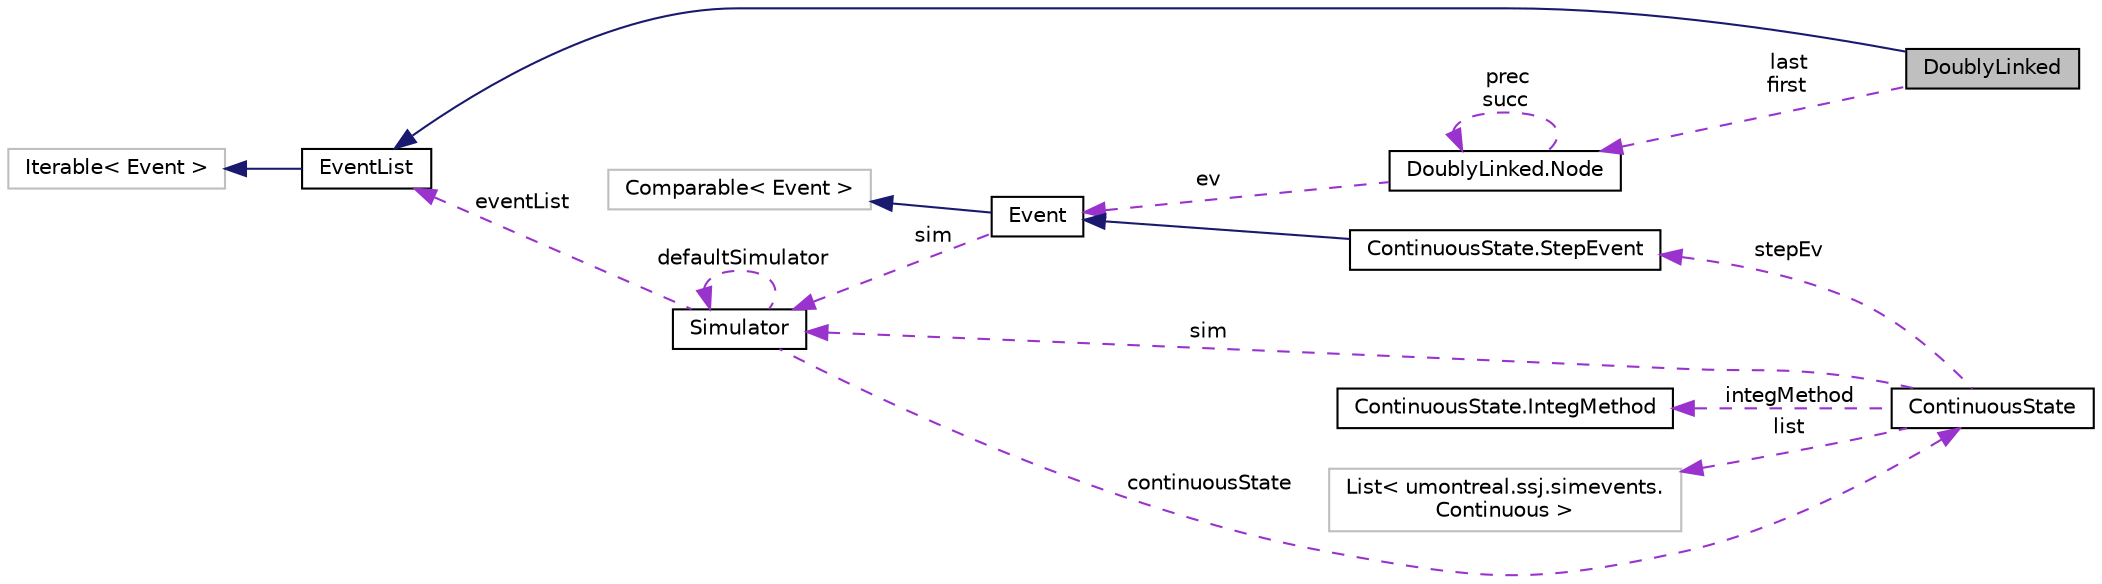 digraph "DoublyLinked"
{
 // INTERACTIVE_SVG=YES
  bgcolor="transparent";
  edge [fontname="Helvetica",fontsize="10",labelfontname="Helvetica",labelfontsize="10"];
  node [fontname="Helvetica",fontsize="10",shape=record];
  rankdir="LR";
  Node3 [label="DoublyLinked",height=0.2,width=0.4,color="black", fillcolor="grey75", style="filled", fontcolor="black"];
  Node4 -> Node3 [dir="back",color="midnightblue",fontsize="10",style="solid",fontname="Helvetica"];
  Node4 [label="EventList",height=0.2,width=0.4,color="black",URL="$d8/d4a/interfaceumontreal_1_1ssj_1_1simevents_1_1eventlist_1_1EventList.html",tooltip="An interface for implementations of event lists. "];
  Node5 -> Node4 [dir="back",color="midnightblue",fontsize="10",style="solid",fontname="Helvetica"];
  Node5 [label="Iterable\< Event \>",height=0.2,width=0.4,color="grey75"];
  Node6 -> Node3 [dir="back",color="darkorchid3",fontsize="10",style="dashed",label=" last\nfirst" ,fontname="Helvetica"];
  Node6 [label="DoublyLinked.Node",height=0.2,width=0.4,color="black",URL="$da/dee/classumontreal_1_1ssj_1_1simevents_1_1eventlist_1_1DoublyLinked_1_1Node.html"];
  Node7 -> Node6 [dir="back",color="darkorchid3",fontsize="10",style="dashed",label=" ev" ,fontname="Helvetica"];
  Node7 [label="Event",height=0.2,width=0.4,color="black",URL="$dc/dc0/classumontreal_1_1ssj_1_1simevents_1_1Event.html",tooltip="This abstract class provides event scheduling tools. "];
  Node8 -> Node7 [dir="back",color="midnightblue",fontsize="10",style="solid",fontname="Helvetica"];
  Node8 [label="Comparable\< Event \>",height=0.2,width=0.4,color="grey75"];
  Node9 -> Node7 [dir="back",color="darkorchid3",fontsize="10",style="dashed",label=" sim" ,fontname="Helvetica"];
  Node9 [label="Simulator",height=0.2,width=0.4,color="black",URL="$d0/df5/classumontreal_1_1ssj_1_1simevents_1_1Simulator.html",tooltip="Represents the executive of a discrete-event simulator. "];
  Node9 -> Node9 [dir="back",color="darkorchid3",fontsize="10",style="dashed",label=" defaultSimulator" ,fontname="Helvetica"];
  Node4 -> Node9 [dir="back",color="darkorchid3",fontsize="10",style="dashed",label=" eventList" ,fontname="Helvetica"];
  Node10 -> Node9 [dir="back",color="darkorchid3",fontsize="10",style="dashed",label=" continuousState" ,fontname="Helvetica"];
  Node10 [label="ContinuousState",height=0.2,width=0.4,color="black",URL="$d8/d68/classumontreal_1_1ssj_1_1simevents_1_1ContinuousState.html",tooltip="Represents the portion of the simulator’s state associated with continuous-time simulation. "];
  Node9 -> Node10 [dir="back",color="darkorchid3",fontsize="10",style="dashed",label=" sim" ,fontname="Helvetica"];
  Node11 -> Node10 [dir="back",color="darkorchid3",fontsize="10",style="dashed",label=" integMethod" ,fontname="Helvetica"];
  Node11 [label="ContinuousState.IntegMethod",height=0.2,width=0.4,color="black",URL="$d1/ddb/enumumontreal_1_1ssj_1_1simevents_1_1ContinuousState_1_1IntegMethod.html"];
  Node12 -> Node10 [dir="back",color="darkorchid3",fontsize="10",style="dashed",label=" list" ,fontname="Helvetica"];
  Node12 [label="List\< umontreal.ssj.simevents.\lContinuous \>",height=0.2,width=0.4,color="grey75"];
  Node13 -> Node10 [dir="back",color="darkorchid3",fontsize="10",style="dashed",label=" stepEv" ,fontname="Helvetica"];
  Node13 [label="ContinuousState.StepEvent",height=0.2,width=0.4,color="black",URL="$d7/d94/classumontreal_1_1ssj_1_1simevents_1_1ContinuousState_1_1StepEvent.html"];
  Node7 -> Node13 [dir="back",color="midnightblue",fontsize="10",style="solid",fontname="Helvetica"];
  Node6 -> Node6 [dir="back",color="darkorchid3",fontsize="10",style="dashed",label=" prec\nsucc" ,fontname="Helvetica"];
}
